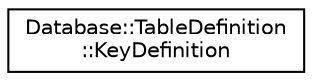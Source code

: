 digraph "Graphical Class Hierarchy"
{
 // LATEX_PDF_SIZE
  edge [fontname="Helvetica",fontsize="10",labelfontname="Helvetica",labelfontsize="10"];
  node [fontname="Helvetica",fontsize="10",shape=record];
  rankdir="LR";
  Node0 [label="Database::TableDefinition\l::KeyDefinition",height=0.2,width=0.4,color="black", fillcolor="white", style="filled",URL="$struct_database_1_1_table_definition_1_1_key_definition.html",tooltip=" "];
}
